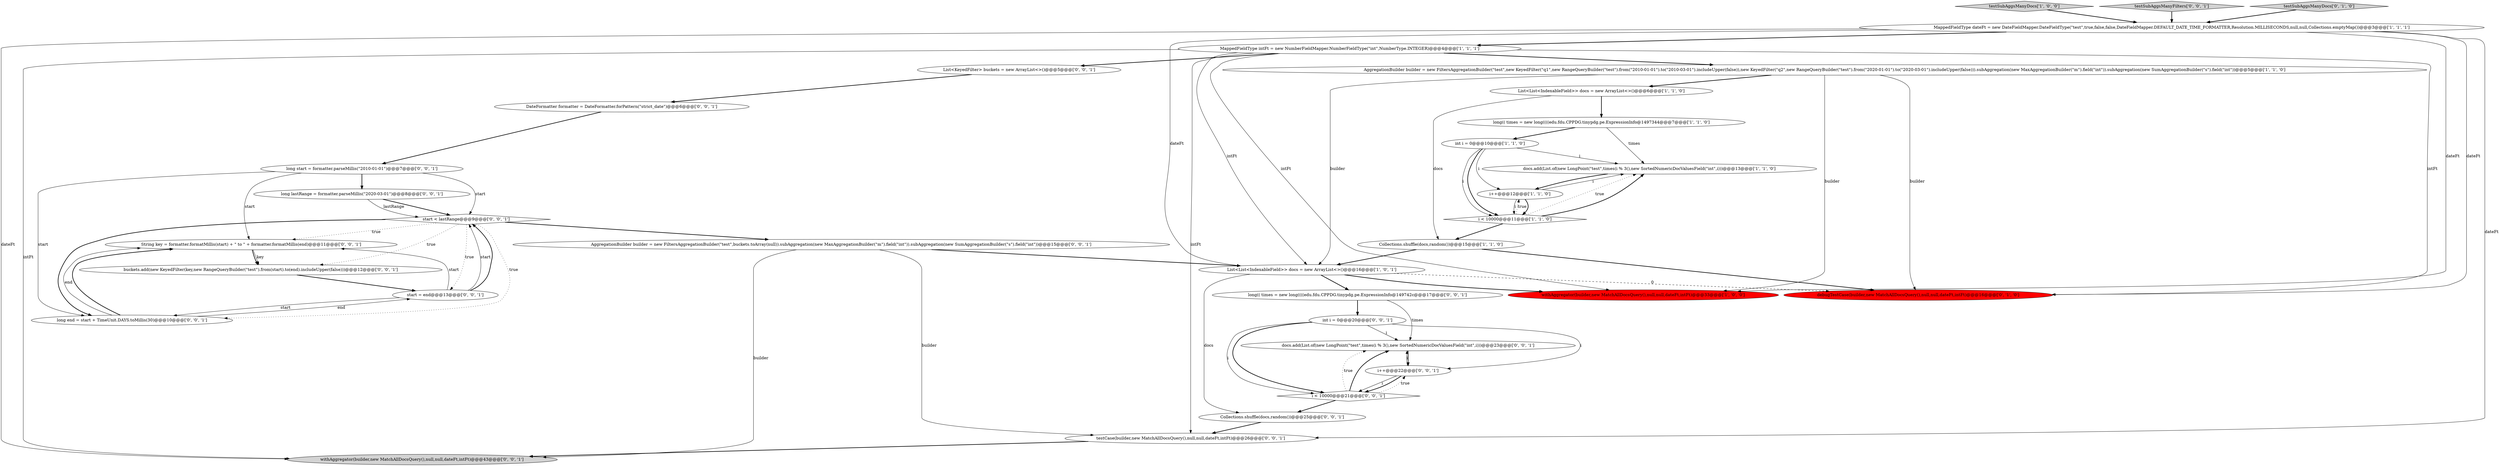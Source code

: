 digraph {
19 [style = filled, label = "long lastRange = formatter.parseMillis(\"2020-03-01\")@@@8@@@['0', '0', '1']", fillcolor = white, shape = ellipse image = "AAA0AAABBB3BBB"];
33 [style = filled, label = "docs.add(List.of(new LongPoint(\"test\",times(i % 3(),new SortedNumericDocValuesField(\"int\",i)))@@@23@@@['0', '0', '1']", fillcolor = white, shape = ellipse image = "AAA0AAABBB3BBB"];
13 [style = filled, label = "debugTestCase(builder,new MatchAllDocsQuery(),null,null,dateFt,intFt)@@@16@@@['0', '1', '0']", fillcolor = red, shape = ellipse image = "AAA1AAABBB2BBB"];
32 [style = filled, label = "long(( times = new long((((edu.fdu.CPPDG.tinypdg.pe.ExpressionInfo@149742c@@@17@@@['0', '0', '1']", fillcolor = white, shape = ellipse image = "AAA0AAABBB3BBB"];
3 [style = filled, label = "testSubAggsManyDocs['1', '0', '0']", fillcolor = lightgray, shape = diamond image = "AAA0AAABBB1BBB"];
23 [style = filled, label = "DateFormatter formatter = DateFormatter.forPattern(\"strict_date\")@@@6@@@['0', '0', '1']", fillcolor = white, shape = ellipse image = "AAA0AAABBB3BBB"];
16 [style = filled, label = "String key = formatter.formatMillis(start) + \" to \" + formatter.formatMillis(end)@@@11@@@['0', '0', '1']", fillcolor = white, shape = ellipse image = "AAA0AAABBB3BBB"];
4 [style = filled, label = "MappedFieldType dateFt = new DateFieldMapper.DateFieldType(\"test\",true,false,false,DateFieldMapper.DEFAULT_DATE_TIME_FORMATTER,Resolution.MILLISECONDS,null,null,Collections.emptyMap())@@@3@@@['1', '1', '1']", fillcolor = white, shape = ellipse image = "AAA0AAABBB1BBB"];
6 [style = filled, label = "withAggregator(builder,new MatchAllDocsQuery(),null,null,dateFt,intFt)@@@33@@@['1', '0', '0']", fillcolor = red, shape = ellipse image = "AAA1AAABBB1BBB"];
1 [style = filled, label = "Collections.shuffle(docs,random())@@@15@@@['1', '1', '0']", fillcolor = white, shape = ellipse image = "AAA0AAABBB1BBB"];
28 [style = filled, label = "start < lastRange@@@9@@@['0', '0', '1']", fillcolor = white, shape = diamond image = "AAA0AAABBB3BBB"];
29 [style = filled, label = "start = end@@@13@@@['0', '0', '1']", fillcolor = white, shape = ellipse image = "AAA0AAABBB3BBB"];
8 [style = filled, label = "List<List<IndexableField>> docs = new ArrayList<>()@@@6@@@['1', '1', '0']", fillcolor = white, shape = ellipse image = "AAA0AAABBB1BBB"];
27 [style = filled, label = "withAggregator(builder,new MatchAllDocsQuery(),null,null,dateFt,intFt)@@@43@@@['0', '0', '1']", fillcolor = lightgray, shape = ellipse image = "AAA0AAABBB3BBB"];
15 [style = filled, label = "long start = formatter.parseMillis(\"2010-01-01\")@@@7@@@['0', '0', '1']", fillcolor = white, shape = ellipse image = "AAA0AAABBB3BBB"];
10 [style = filled, label = "docs.add(List.of(new LongPoint(\"test\",times(i % 3(),new SortedNumericDocValuesField(\"int\",i)))@@@13@@@['1', '1', '0']", fillcolor = white, shape = ellipse image = "AAA0AAABBB1BBB"];
25 [style = filled, label = "testSubAggsManyFilters['0', '0', '1']", fillcolor = lightgray, shape = diamond image = "AAA0AAABBB3BBB"];
12 [style = filled, label = "i++@@@12@@@['1', '1', '0']", fillcolor = white, shape = ellipse image = "AAA0AAABBB1BBB"];
24 [style = filled, label = "i++@@@22@@@['0', '0', '1']", fillcolor = white, shape = ellipse image = "AAA0AAABBB3BBB"];
22 [style = filled, label = "long end = start + TimeUnit.DAYS.toMillis(30)@@@10@@@['0', '0', '1']", fillcolor = white, shape = ellipse image = "AAA0AAABBB3BBB"];
2 [style = filled, label = "AggregationBuilder builder = new FiltersAggregationBuilder(\"test\",new KeyedFilter(\"q1\",new RangeQueryBuilder(\"test\").from(\"2010-01-01\").to(\"2010-03-01\").includeUpper(false)),new KeyedFilter(\"q2\",new RangeQueryBuilder(\"test\").from(\"2020-01-01\").to(\"2020-03-01\").includeUpper(false))).subAggregation(new MaxAggregationBuilder(\"m\").field(\"int\")).subAggregation(new SumAggregationBuilder(\"s\").field(\"int\"))@@@5@@@['1', '1', '0']", fillcolor = white, shape = ellipse image = "AAA0AAABBB1BBB"];
18 [style = filled, label = "int i = 0@@@20@@@['0', '0', '1']", fillcolor = white, shape = ellipse image = "AAA0AAABBB3BBB"];
5 [style = filled, label = "List<List<IndexableField>> docs = new ArrayList<>()@@@16@@@['1', '0', '1']", fillcolor = white, shape = ellipse image = "AAA0AAABBB1BBB"];
0 [style = filled, label = "MappedFieldType intFt = new NumberFieldMapper.NumberFieldType(\"int\",NumberType.INTEGER)@@@4@@@['1', '1', '1']", fillcolor = white, shape = ellipse image = "AAA0AAABBB1BBB"];
21 [style = filled, label = "Collections.shuffle(docs,random())@@@25@@@['0', '0', '1']", fillcolor = white, shape = ellipse image = "AAA0AAABBB3BBB"];
30 [style = filled, label = "AggregationBuilder builder = new FiltersAggregationBuilder(\"test\",buckets.toArray(null)).subAggregation(new MaxAggregationBuilder(\"m\").field(\"int\")).subAggregation(new SumAggregationBuilder(\"s\").field(\"int\"))@@@15@@@['0', '0', '1']", fillcolor = white, shape = ellipse image = "AAA0AAABBB3BBB"];
31 [style = filled, label = "buckets.add(new KeyedFilter(key,new RangeQueryBuilder(\"test\").from(start).to(end).includeUpper(false)))@@@12@@@['0', '0', '1']", fillcolor = white, shape = ellipse image = "AAA0AAABBB3BBB"];
26 [style = filled, label = "testCase(builder,new MatchAllDocsQuery(),null,null,dateFt,intFt)@@@26@@@['0', '0', '1']", fillcolor = white, shape = ellipse image = "AAA0AAABBB3BBB"];
7 [style = filled, label = "int i = 0@@@10@@@['1', '1', '0']", fillcolor = white, shape = ellipse image = "AAA0AAABBB1BBB"];
14 [style = filled, label = "testSubAggsManyDocs['0', '1', '0']", fillcolor = lightgray, shape = diamond image = "AAA0AAABBB2BBB"];
9 [style = filled, label = "long(( times = new long((((edu.fdu.CPPDG.tinypdg.pe.ExpressionInfo@1497344@@@7@@@['1', '1', '0']", fillcolor = white, shape = ellipse image = "AAA0AAABBB1BBB"];
17 [style = filled, label = "List<KeyedFilter> buckets = new ArrayList<>()@@@5@@@['0', '0', '1']", fillcolor = white, shape = ellipse image = "AAA0AAABBB3BBB"];
20 [style = filled, label = "i < 10000@@@21@@@['0', '0', '1']", fillcolor = white, shape = diamond image = "AAA0AAABBB3BBB"];
11 [style = filled, label = "i < 10000@@@11@@@['1', '1', '0']", fillcolor = white, shape = diamond image = "AAA0AAABBB1BBB"];
1->5 [style = bold, label=""];
15->16 [style = solid, label="start"];
11->12 [style = dotted, label="true"];
24->20 [style = solid, label="i"];
4->13 [style = solid, label="dateFt"];
28->16 [style = dotted, label="true"];
9->7 [style = bold, label=""];
3->4 [style = bold, label=""];
1->13 [style = bold, label=""];
16->31 [style = solid, label="key"];
21->26 [style = bold, label=""];
10->12 [style = bold, label=""];
8->1 [style = solid, label="docs"];
32->33 [style = solid, label="times"];
19->28 [style = bold, label=""];
32->18 [style = bold, label=""];
7->11 [style = bold, label=""];
28->30 [style = bold, label=""];
4->6 [style = solid, label="dateFt"];
20->24 [style = dotted, label="true"];
0->17 [style = bold, label=""];
11->10 [style = dotted, label="true"];
12->11 [style = bold, label=""];
18->24 [style = solid, label="i"];
31->29 [style = bold, label=""];
5->21 [style = solid, label="docs"];
29->28 [style = solid, label="start"];
4->0 [style = bold, label=""];
24->20 [style = bold, label=""];
7->12 [style = solid, label="i"];
28->29 [style = dotted, label="true"];
18->20 [style = bold, label=""];
26->27 [style = bold, label=""];
5->6 [style = bold, label=""];
15->22 [style = solid, label="start"];
18->33 [style = solid, label="i"];
30->26 [style = solid, label="builder"];
12->11 [style = solid, label="i"];
0->13 [style = solid, label="intFt"];
29->16 [style = solid, label="start"];
14->4 [style = bold, label=""];
5->13 [style = dashed, label="0"];
29->22 [style = solid, label="start"];
4->5 [style = solid, label="dateFt"];
22->16 [style = bold, label=""];
2->6 [style = solid, label="builder"];
23->15 [style = bold, label=""];
4->26 [style = solid, label="dateFt"];
18->20 [style = solid, label="i"];
22->16 [style = solid, label="end"];
7->10 [style = solid, label="i"];
15->19 [style = bold, label=""];
4->27 [style = solid, label="dateFt"];
17->23 [style = bold, label=""];
9->10 [style = solid, label="times"];
5->32 [style = bold, label=""];
20->33 [style = dotted, label="true"];
30->5 [style = bold, label=""];
11->10 [style = bold, label=""];
16->31 [style = bold, label=""];
33->24 [style = bold, label=""];
28->22 [style = dotted, label="true"];
0->6 [style = solid, label="intFt"];
2->13 [style = solid, label="builder"];
24->33 [style = solid, label="i"];
28->22 [style = bold, label=""];
28->31 [style = dotted, label="true"];
11->1 [style = bold, label=""];
0->2 [style = bold, label=""];
25->4 [style = bold, label=""];
12->10 [style = solid, label="i"];
22->29 [style = solid, label="end"];
20->33 [style = bold, label=""];
0->27 [style = solid, label="intFt"];
29->28 [style = bold, label=""];
20->21 [style = bold, label=""];
30->27 [style = solid, label="builder"];
0->5 [style = solid, label="intFt"];
19->28 [style = solid, label="lastRange"];
8->9 [style = bold, label=""];
0->26 [style = solid, label="intFt"];
2->5 [style = solid, label="builder"];
7->11 [style = solid, label="i"];
2->8 [style = bold, label=""];
15->28 [style = solid, label="start"];
}

